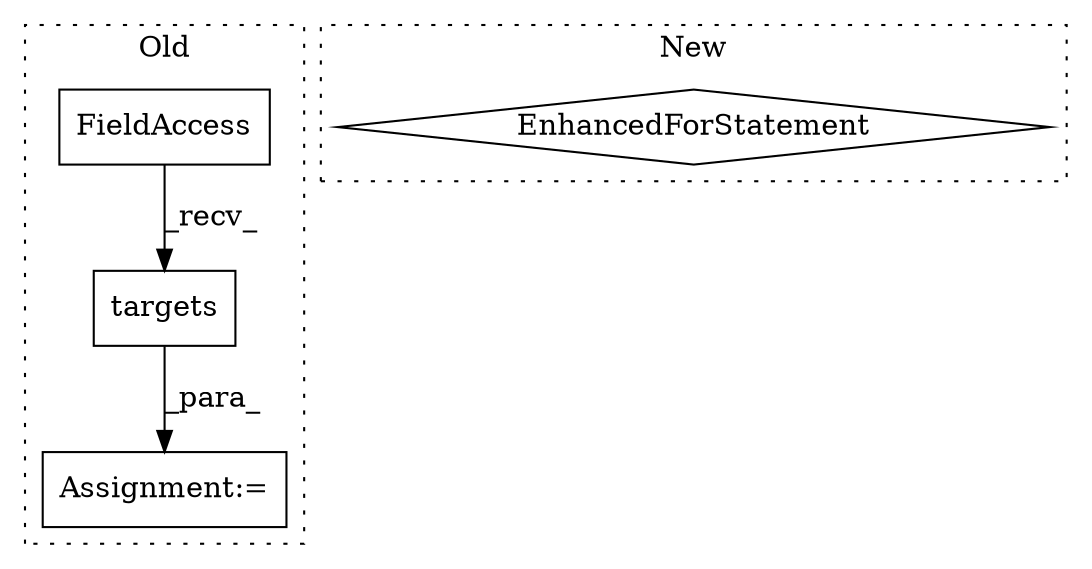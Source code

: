 digraph G {
subgraph cluster0 {
1 [label="targets" a="32" s="2763,2788" l="8,1" shape="box"];
3 [label="Assignment:=" a="7" s="4639,4716" l="57,2" shape="box"];
4 [label="FieldAccess" a="22" s="2750" l="12" shape="box"];
label = "Old";
style="dotted";
}
subgraph cluster1 {
2 [label="EnhancedForStatement" a="70" s="5701,5793" l="57,2" shape="diamond"];
label = "New";
style="dotted";
}
1 -> 3 [label="_para_"];
4 -> 1 [label="_recv_"];
}